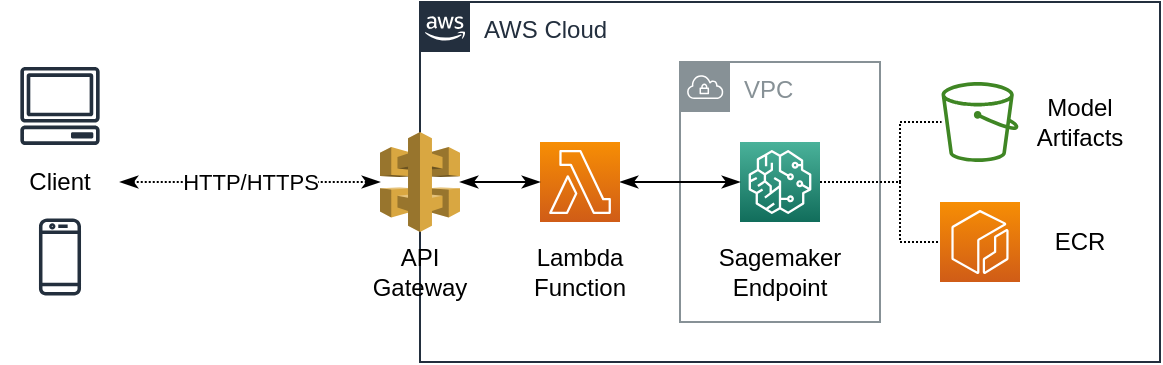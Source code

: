 <mxfile version="18.1.1" type="device"><diagram id="Ht1M8jgEwFfnCIfOTk4-" name="Page-1"><mxGraphModel dx="1483" dy="699" grid="1" gridSize="10" guides="1" tooltips="1" connect="1" arrows="1" fold="1" page="1" pageScale="1" pageWidth="827" pageHeight="1169" math="0" shadow="0"><root><mxCell id="0"/><mxCell id="1" parent="0"/><mxCell id="UEzPUAAOIrF-is8g5C7q-2" value="AWS Cloud" style="points=[[0,0],[0.25,0],[0.5,0],[0.75,0],[1,0],[1,0.25],[1,0.5],[1,0.75],[1,1],[0.75,1],[0.5,1],[0.25,1],[0,1],[0,0.75],[0,0.5],[0,0.25]];outlineConnect=0;gradientColor=none;html=1;whiteSpace=wrap;fontSize=12;fontStyle=0;shape=mxgraph.aws4.group;grIcon=mxgraph.aws4.group_aws_cloud_alt;strokeColor=#232F3E;fillColor=none;verticalAlign=top;align=left;spacingLeft=30;fontColor=#232F3E;dashed=0;container=1;pointerEvents=0;collapsible=0;recursiveResize=0;" parent="1" vertex="1"><mxGeometry x="260" y="60" width="370" height="180" as="geometry"/></mxCell><mxCell id="MpQdnDbNA5KmKJafEarA-2" value="VPC" style="sketch=0;outlineConnect=0;gradientColor=none;html=1;whiteSpace=wrap;fontSize=12;fontStyle=0;shape=mxgraph.aws4.group;grIcon=mxgraph.aws4.group_vpc;strokeColor=#879196;fillColor=none;verticalAlign=top;align=left;spacingLeft=30;fontColor=#879196;dashed=0;" vertex="1" parent="UEzPUAAOIrF-is8g5C7q-2"><mxGeometry x="130" y="30" width="100" height="130" as="geometry"/></mxCell><mxCell id="MpQdnDbNA5KmKJafEarA-37" style="edgeStyle=orthogonalEdgeStyle;rounded=0;orthogonalLoop=1;jettySize=auto;html=1;exitX=1;exitY=0.5;exitDx=0;exitDy=0;exitPerimeter=0;dashed=1;dashPattern=1 1;startArrow=none;startFill=0;endArrow=none;endFill=0;" edge="1" parent="UEzPUAAOIrF-is8g5C7q-2" source="MpQdnDbNA5KmKJafEarA-5" target="MpQdnDbNA5KmKJafEarA-24"><mxGeometry relative="1" as="geometry"><Array as="points"><mxPoint x="240" y="90"/><mxPoint x="240" y="60"/></Array></mxGeometry></mxCell><mxCell id="MpQdnDbNA5KmKJafEarA-38" style="edgeStyle=orthogonalEdgeStyle;rounded=0;orthogonalLoop=1;jettySize=auto;html=1;exitX=1;exitY=0.5;exitDx=0;exitDy=0;exitPerimeter=0;entryX=0;entryY=0.5;entryDx=0;entryDy=0;entryPerimeter=0;dashed=1;dashPattern=1 1;startArrow=none;startFill=0;endArrow=none;endFill=0;" edge="1" parent="UEzPUAAOIrF-is8g5C7q-2" source="MpQdnDbNA5KmKJafEarA-5" target="MpQdnDbNA5KmKJafEarA-34"><mxGeometry relative="1" as="geometry"><Array as="points"><mxPoint x="240" y="90"/><mxPoint x="240" y="120"/></Array></mxGeometry></mxCell><mxCell id="MpQdnDbNA5KmKJafEarA-5" value="" style="sketch=0;points=[[0,0,0],[0.25,0,0],[0.5,0,0],[0.75,0,0],[1,0,0],[0,1,0],[0.25,1,0],[0.5,1,0],[0.75,1,0],[1,1,0],[0,0.25,0],[0,0.5,0],[0,0.75,0],[1,0.25,0],[1,0.5,0],[1,0.75,0]];outlineConnect=0;fontColor=#232F3E;gradientColor=#4AB29A;gradientDirection=north;fillColor=#116D5B;strokeColor=#ffffff;dashed=0;verticalLabelPosition=bottom;verticalAlign=top;align=center;html=1;fontSize=12;fontStyle=0;aspect=fixed;shape=mxgraph.aws4.resourceIcon;resIcon=mxgraph.aws4.sagemaker;" vertex="1" parent="UEzPUAAOIrF-is8g5C7q-2"><mxGeometry x="160" y="70" width="40" height="40" as="geometry"/></mxCell><mxCell id="MpQdnDbNA5KmKJafEarA-9" value="Sagemaker Endpoint" style="text;html=1;strokeColor=none;fillColor=none;align=center;verticalAlign=middle;whiteSpace=wrap;rounded=0;" vertex="1" parent="UEzPUAAOIrF-is8g5C7q-2"><mxGeometry x="150" y="120" width="60" height="30" as="geometry"/></mxCell><mxCell id="MpQdnDbNA5KmKJafEarA-16" value="Model Artifacts" style="text;html=1;strokeColor=none;fillColor=none;align=center;verticalAlign=middle;whiteSpace=wrap;rounded=0;" vertex="1" parent="UEzPUAAOIrF-is8g5C7q-2"><mxGeometry x="300" y="45" width="60" height="30" as="geometry"/></mxCell><mxCell id="MpQdnDbNA5KmKJafEarA-20" style="edgeStyle=orthogonalEdgeStyle;rounded=0;orthogonalLoop=1;jettySize=auto;html=1;exitX=1;exitY=0.5;exitDx=0;exitDy=0;exitPerimeter=0;entryX=0;entryY=0.5;entryDx=0;entryDy=0;entryPerimeter=0;startArrow=classicThin;startFill=1;endArrow=classicThin;endFill=1;" edge="1" parent="UEzPUAAOIrF-is8g5C7q-2" source="MpQdnDbNA5KmKJafEarA-17" target="MpQdnDbNA5KmKJafEarA-5"><mxGeometry relative="1" as="geometry"/></mxCell><mxCell id="MpQdnDbNA5KmKJafEarA-17" value="" style="sketch=0;points=[[0,0,0],[0.25,0,0],[0.5,0,0],[0.75,0,0],[1,0,0],[0,1,0],[0.25,1,0],[0.5,1,0],[0.75,1,0],[1,1,0],[0,0.25,0],[0,0.5,0],[0,0.75,0],[1,0.25,0],[1,0.5,0],[1,0.75,0]];outlineConnect=0;fontColor=#232F3E;gradientColor=#F78E04;gradientDirection=north;fillColor=#D05C17;strokeColor=#ffffff;dashed=0;verticalLabelPosition=bottom;verticalAlign=top;align=center;html=1;fontSize=12;fontStyle=0;aspect=fixed;shape=mxgraph.aws4.resourceIcon;resIcon=mxgraph.aws4.lambda;" vertex="1" parent="UEzPUAAOIrF-is8g5C7q-2"><mxGeometry x="60" y="70" width="40" height="40" as="geometry"/></mxCell><mxCell id="MpQdnDbNA5KmKJafEarA-19" value="Lambda&lt;br&gt;Function" style="text;html=1;strokeColor=none;fillColor=none;align=center;verticalAlign=middle;whiteSpace=wrap;rounded=0;" vertex="1" parent="UEzPUAAOIrF-is8g5C7q-2"><mxGeometry x="50" y="120" width="60" height="30" as="geometry"/></mxCell><mxCell id="MpQdnDbNA5KmKJafEarA-24" value="" style="sketch=0;outlineConnect=0;fontColor=#232F3E;gradientColor=none;fillColor=#3F8624;strokeColor=none;dashed=0;verticalLabelPosition=bottom;verticalAlign=top;align=center;html=1;fontSize=12;fontStyle=0;aspect=fixed;pointerEvents=1;shape=mxgraph.aws4.bucket;" vertex="1" parent="UEzPUAAOIrF-is8g5C7q-2"><mxGeometry x="260.77" y="40" width="38.46" height="40" as="geometry"/></mxCell><mxCell id="MpQdnDbNA5KmKJafEarA-34" value="" style="sketch=0;points=[[0,0,0],[0.25,0,0],[0.5,0,0],[0.75,0,0],[1,0,0],[0,1,0],[0.25,1,0],[0.5,1,0],[0.75,1,0],[1,1,0],[0,0.25,0],[0,0.5,0],[0,0.75,0],[1,0.25,0],[1,0.5,0],[1,0.75,0]];outlineConnect=0;fontColor=#232F3E;gradientColor=#F78E04;gradientDirection=north;fillColor=#D05C17;strokeColor=#ffffff;dashed=0;verticalLabelPosition=bottom;verticalAlign=top;align=center;html=1;fontSize=12;fontStyle=0;aspect=fixed;shape=mxgraph.aws4.resourceIcon;resIcon=mxgraph.aws4.ecr;" vertex="1" parent="UEzPUAAOIrF-is8g5C7q-2"><mxGeometry x="260" y="100" width="40" height="40" as="geometry"/></mxCell><mxCell id="MpQdnDbNA5KmKJafEarA-36" value="ECR" style="text;html=1;strokeColor=none;fillColor=none;align=center;verticalAlign=middle;whiteSpace=wrap;rounded=0;" vertex="1" parent="UEzPUAAOIrF-is8g5C7q-2"><mxGeometry x="300" y="105" width="60" height="30" as="geometry"/></mxCell><mxCell id="MpQdnDbNA5KmKJafEarA-18" style="edgeStyle=orthogonalEdgeStyle;rounded=0;orthogonalLoop=1;jettySize=auto;html=1;entryX=0;entryY=0.5;entryDx=0;entryDy=0;entryPerimeter=0;startArrow=classicThin;startFill=1;endArrow=classicThin;endFill=1;" edge="1" parent="1" source="MpQdnDbNA5KmKJafEarA-3" target="MpQdnDbNA5KmKJafEarA-17"><mxGeometry relative="1" as="geometry"/></mxCell><mxCell id="MpQdnDbNA5KmKJafEarA-3" value="" style="outlineConnect=0;dashed=0;verticalLabelPosition=bottom;verticalAlign=top;align=center;html=1;shape=mxgraph.aws3.api_gateway;fillColor=#D9A741;gradientColor=none;" vertex="1" parent="1"><mxGeometry x="240" y="125" width="40" height="50" as="geometry"/></mxCell><mxCell id="MpQdnDbNA5KmKJafEarA-6" value="API Gateway" style="text;html=1;strokeColor=none;fillColor=none;align=center;verticalAlign=middle;whiteSpace=wrap;rounded=0;" vertex="1" parent="1"><mxGeometry x="230" y="180" width="60" height="30" as="geometry"/></mxCell><mxCell id="MpQdnDbNA5KmKJafEarA-28" value="" style="sketch=0;outlineConnect=0;fontColor=#232F3E;gradientColor=none;fillColor=#232F3D;strokeColor=none;dashed=0;verticalLabelPosition=bottom;verticalAlign=top;align=center;html=1;fontSize=12;fontStyle=0;aspect=fixed;pointerEvents=1;shape=mxgraph.aws4.client;" vertex="1" parent="1"><mxGeometry x="60" y="92.5" width="40" height="38.97" as="geometry"/></mxCell><mxCell id="MpQdnDbNA5KmKJafEarA-29" value="" style="sketch=0;outlineConnect=0;fontColor=#232F3E;gradientColor=none;fillColor=#232F3D;strokeColor=none;dashed=0;verticalLabelPosition=bottom;verticalAlign=top;align=center;html=1;fontSize=12;fontStyle=0;aspect=fixed;pointerEvents=1;shape=mxgraph.aws4.mobile_client;" vertex="1" parent="1"><mxGeometry x="69.48" y="167.5" width="21.03" height="40" as="geometry"/></mxCell><mxCell id="MpQdnDbNA5KmKJafEarA-31" style="edgeStyle=orthogonalEdgeStyle;rounded=0;orthogonalLoop=1;jettySize=auto;html=1;exitX=1;exitY=0.5;exitDx=0;exitDy=0;startArrow=classicThin;startFill=1;endArrow=classicThin;endFill=1;dashed=1;dashPattern=1 1;" edge="1" parent="1"><mxGeometry relative="1" as="geometry"><mxPoint x="110" y="150" as="sourcePoint"/><mxPoint x="240" y="150" as="targetPoint"/></mxGeometry></mxCell><mxCell id="MpQdnDbNA5KmKJafEarA-32" value="HTTP/HTTPS" style="edgeLabel;html=1;align=center;verticalAlign=middle;resizable=0;points=[];" vertex="1" connectable="0" parent="MpQdnDbNA5KmKJafEarA-31"><mxGeometry x="0.228" relative="1" as="geometry"><mxPoint x="-15" as="offset"/></mxGeometry></mxCell><mxCell id="MpQdnDbNA5KmKJafEarA-30" value="Client" style="text;html=1;strokeColor=none;fillColor=none;align=center;verticalAlign=middle;whiteSpace=wrap;rounded=0;" vertex="1" parent="1"><mxGeometry x="50" y="135" width="60" height="30" as="geometry"/></mxCell></root></mxGraphModel></diagram></mxfile>